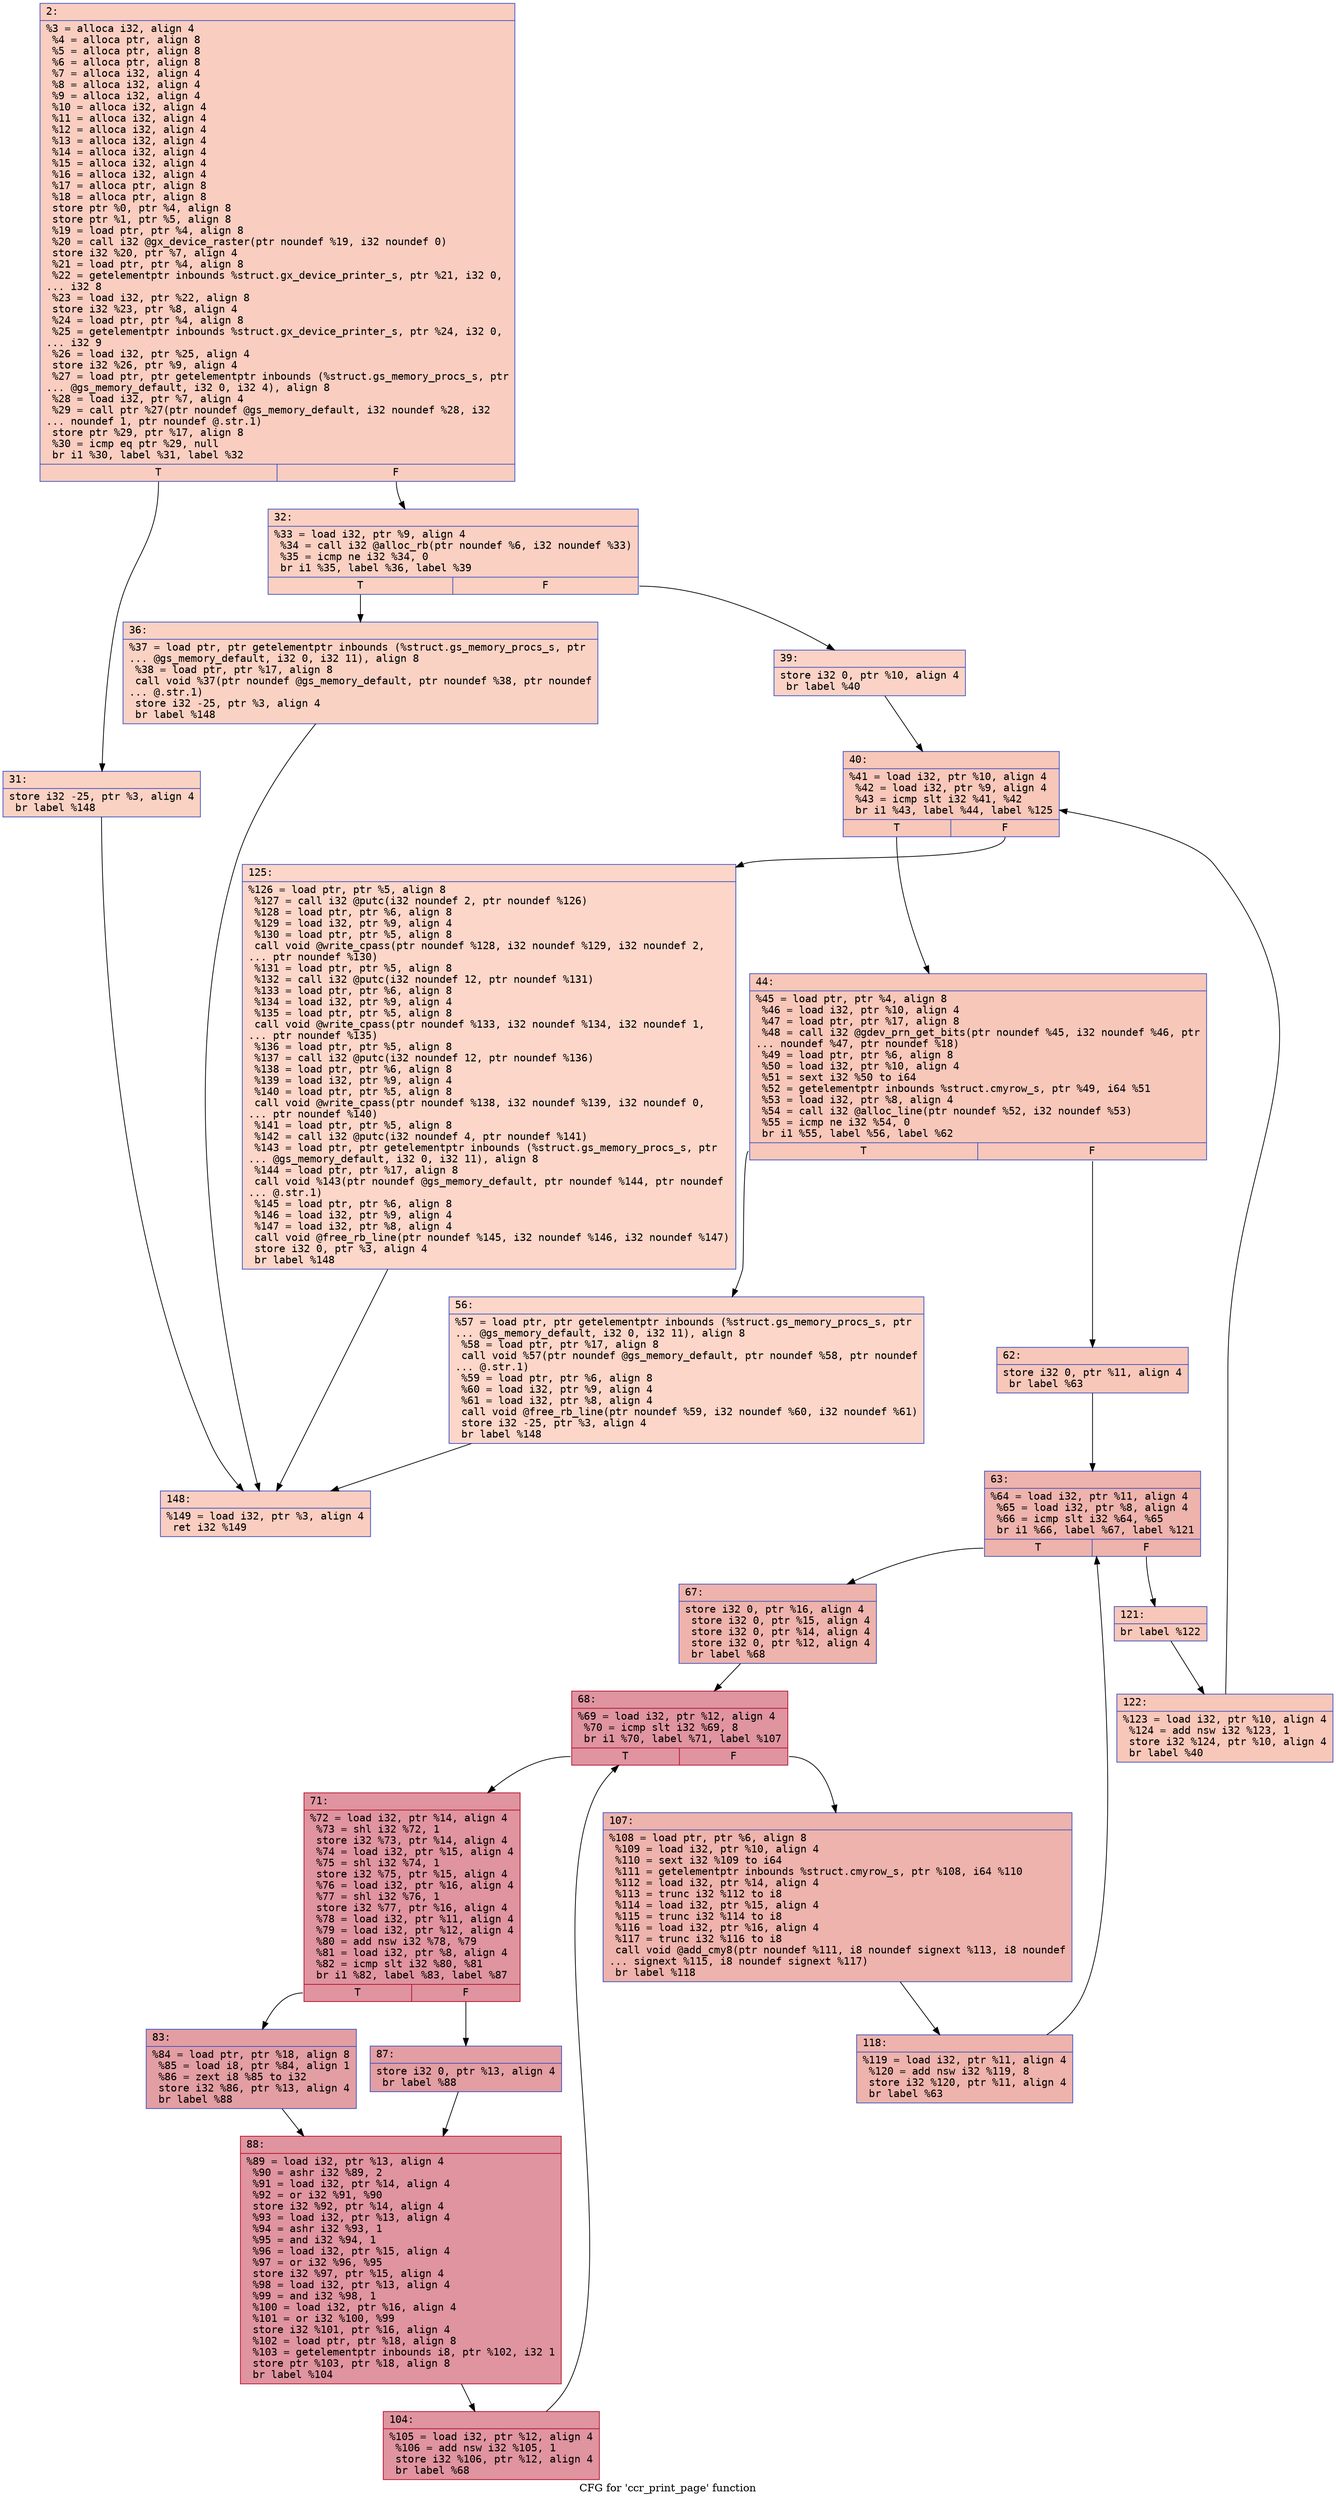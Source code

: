 digraph "CFG for 'ccr_print_page' function" {
	label="CFG for 'ccr_print_page' function";

	Node0x600002746170 [shape=record,color="#3d50c3ff", style=filled, fillcolor="#f2907270" fontname="Courier",label="{2:\l|  %3 = alloca i32, align 4\l  %4 = alloca ptr, align 8\l  %5 = alloca ptr, align 8\l  %6 = alloca ptr, align 8\l  %7 = alloca i32, align 4\l  %8 = alloca i32, align 4\l  %9 = alloca i32, align 4\l  %10 = alloca i32, align 4\l  %11 = alloca i32, align 4\l  %12 = alloca i32, align 4\l  %13 = alloca i32, align 4\l  %14 = alloca i32, align 4\l  %15 = alloca i32, align 4\l  %16 = alloca i32, align 4\l  %17 = alloca ptr, align 8\l  %18 = alloca ptr, align 8\l  store ptr %0, ptr %4, align 8\l  store ptr %1, ptr %5, align 8\l  %19 = load ptr, ptr %4, align 8\l  %20 = call i32 @gx_device_raster(ptr noundef %19, i32 noundef 0)\l  store i32 %20, ptr %7, align 4\l  %21 = load ptr, ptr %4, align 8\l  %22 = getelementptr inbounds %struct.gx_device_printer_s, ptr %21, i32 0,\l... i32 8\l  %23 = load i32, ptr %22, align 8\l  store i32 %23, ptr %8, align 4\l  %24 = load ptr, ptr %4, align 8\l  %25 = getelementptr inbounds %struct.gx_device_printer_s, ptr %24, i32 0,\l... i32 9\l  %26 = load i32, ptr %25, align 4\l  store i32 %26, ptr %9, align 4\l  %27 = load ptr, ptr getelementptr inbounds (%struct.gs_memory_procs_s, ptr\l... @gs_memory_default, i32 0, i32 4), align 8\l  %28 = load i32, ptr %7, align 4\l  %29 = call ptr %27(ptr noundef @gs_memory_default, i32 noundef %28, i32\l... noundef 1, ptr noundef @.str.1)\l  store ptr %29, ptr %17, align 8\l  %30 = icmp eq ptr %29, null\l  br i1 %30, label %31, label %32\l|{<s0>T|<s1>F}}"];
	Node0x600002746170:s0 -> Node0x6000027461c0[tooltip="2 -> 31\nProbability 37.50%" ];
	Node0x600002746170:s1 -> Node0x600002746210[tooltip="2 -> 32\nProbability 62.50%" ];
	Node0x6000027461c0 [shape=record,color="#3d50c3ff", style=filled, fillcolor="#f4987a70" fontname="Courier",label="{31:\l|  store i32 -25, ptr %3, align 4\l  br label %148\l}"];
	Node0x6000027461c0 -> Node0x600002746850[tooltip="31 -> 148\nProbability 100.00%" ];
	Node0x600002746210 [shape=record,color="#3d50c3ff", style=filled, fillcolor="#f3947570" fontname="Courier",label="{32:\l|  %33 = load i32, ptr %9, align 4\l  %34 = call i32 @alloc_rb(ptr noundef %6, i32 noundef %33)\l  %35 = icmp ne i32 %34, 0\l  br i1 %35, label %36, label %39\l|{<s0>T|<s1>F}}"];
	Node0x600002746210:s0 -> Node0x600002746260[tooltip="32 -> 36\nProbability 62.50%" ];
	Node0x600002746210:s1 -> Node0x6000027462b0[tooltip="32 -> 39\nProbability 37.50%" ];
	Node0x600002746260 [shape=record,color="#3d50c3ff", style=filled, fillcolor="#f4987a70" fontname="Courier",label="{36:\l|  %37 = load ptr, ptr getelementptr inbounds (%struct.gs_memory_procs_s, ptr\l... @gs_memory_default, i32 0, i32 11), align 8\l  %38 = load ptr, ptr %17, align 8\l  call void %37(ptr noundef @gs_memory_default, ptr noundef %38, ptr noundef\l... @.str.1)\l  store i32 -25, ptr %3, align 4\l  br label %148\l}"];
	Node0x600002746260 -> Node0x600002746850[tooltip="36 -> 148\nProbability 100.00%" ];
	Node0x6000027462b0 [shape=record,color="#3d50c3ff", style=filled, fillcolor="#f59c7d70" fontname="Courier",label="{39:\l|  store i32 0, ptr %10, align 4\l  br label %40\l}"];
	Node0x6000027462b0 -> Node0x600002746300[tooltip="39 -> 40\nProbability 100.00%" ];
	Node0x600002746300 [shape=record,color="#3d50c3ff", style=filled, fillcolor="#ec7f6370" fontname="Courier",label="{40:\l|  %41 = load i32, ptr %10, align 4\l  %42 = load i32, ptr %9, align 4\l  %43 = icmp slt i32 %41, %42\l  br i1 %43, label %44, label %125\l|{<s0>T|<s1>F}}"];
	Node0x600002746300:s0 -> Node0x600002746350[tooltip="40 -> 44\nProbability 96.88%" ];
	Node0x600002746300:s1 -> Node0x600002746800[tooltip="40 -> 125\nProbability 3.12%" ];
	Node0x600002746350 [shape=record,color="#3d50c3ff", style=filled, fillcolor="#ec7f6370" fontname="Courier",label="{44:\l|  %45 = load ptr, ptr %4, align 8\l  %46 = load i32, ptr %10, align 4\l  %47 = load ptr, ptr %17, align 8\l  %48 = call i32 @gdev_prn_get_bits(ptr noundef %45, i32 noundef %46, ptr\l... noundef %47, ptr noundef %18)\l  %49 = load ptr, ptr %6, align 8\l  %50 = load i32, ptr %10, align 4\l  %51 = sext i32 %50 to i64\l  %52 = getelementptr inbounds %struct.cmyrow_s, ptr %49, i64 %51\l  %53 = load i32, ptr %8, align 4\l  %54 = call i32 @alloc_line(ptr noundef %52, i32 noundef %53)\l  %55 = icmp ne i32 %54, 0\l  br i1 %55, label %56, label %62\l|{<s0>T|<s1>F}}"];
	Node0x600002746350:s0 -> Node0x6000027463a0[tooltip="44 -> 56\nProbability 3.12%" ];
	Node0x600002746350:s1 -> Node0x6000027463f0[tooltip="44 -> 62\nProbability 96.88%" ];
	Node0x6000027463a0 [shape=record,color="#3d50c3ff", style=filled, fillcolor="#f6a38570" fontname="Courier",label="{56:\l|  %57 = load ptr, ptr getelementptr inbounds (%struct.gs_memory_procs_s, ptr\l... @gs_memory_default, i32 0, i32 11), align 8\l  %58 = load ptr, ptr %17, align 8\l  call void %57(ptr noundef @gs_memory_default, ptr noundef %58, ptr noundef\l... @.str.1)\l  %59 = load ptr, ptr %6, align 8\l  %60 = load i32, ptr %9, align 4\l  %61 = load i32, ptr %8, align 4\l  call void @free_rb_line(ptr noundef %59, i32 noundef %60, i32 noundef %61)\l  store i32 -25, ptr %3, align 4\l  br label %148\l}"];
	Node0x6000027463a0 -> Node0x600002746850[tooltip="56 -> 148\nProbability 100.00%" ];
	Node0x6000027463f0 [shape=record,color="#3d50c3ff", style=filled, fillcolor="#ec7f6370" fontname="Courier",label="{62:\l|  store i32 0, ptr %11, align 4\l  br label %63\l}"];
	Node0x6000027463f0 -> Node0x600002746440[tooltip="62 -> 63\nProbability 100.00%" ];
	Node0x600002746440 [shape=record,color="#3d50c3ff", style=filled, fillcolor="#d6524470" fontname="Courier",label="{63:\l|  %64 = load i32, ptr %11, align 4\l  %65 = load i32, ptr %8, align 4\l  %66 = icmp slt i32 %64, %65\l  br i1 %66, label %67, label %121\l|{<s0>T|<s1>F}}"];
	Node0x600002746440:s0 -> Node0x600002746490[tooltip="63 -> 67\nProbability 96.88%" ];
	Node0x600002746440:s1 -> Node0x600002746760[tooltip="63 -> 121\nProbability 3.12%" ];
	Node0x600002746490 [shape=record,color="#3d50c3ff", style=filled, fillcolor="#d6524470" fontname="Courier",label="{67:\l|  store i32 0, ptr %16, align 4\l  store i32 0, ptr %15, align 4\l  store i32 0, ptr %14, align 4\l  store i32 0, ptr %12, align 4\l  br label %68\l}"];
	Node0x600002746490 -> Node0x6000027464e0[tooltip="67 -> 68\nProbability 100.00%" ];
	Node0x6000027464e0 [shape=record,color="#b70d28ff", style=filled, fillcolor="#b70d2870" fontname="Courier",label="{68:\l|  %69 = load i32, ptr %12, align 4\l  %70 = icmp slt i32 %69, 8\l  br i1 %70, label %71, label %107\l|{<s0>T|<s1>F}}"];
	Node0x6000027464e0:s0 -> Node0x600002746530[tooltip="68 -> 71\nProbability 96.88%" ];
	Node0x6000027464e0:s1 -> Node0x6000027466c0[tooltip="68 -> 107\nProbability 3.12%" ];
	Node0x600002746530 [shape=record,color="#b70d28ff", style=filled, fillcolor="#b70d2870" fontname="Courier",label="{71:\l|  %72 = load i32, ptr %14, align 4\l  %73 = shl i32 %72, 1\l  store i32 %73, ptr %14, align 4\l  %74 = load i32, ptr %15, align 4\l  %75 = shl i32 %74, 1\l  store i32 %75, ptr %15, align 4\l  %76 = load i32, ptr %16, align 4\l  %77 = shl i32 %76, 1\l  store i32 %77, ptr %16, align 4\l  %78 = load i32, ptr %11, align 4\l  %79 = load i32, ptr %12, align 4\l  %80 = add nsw i32 %78, %79\l  %81 = load i32, ptr %8, align 4\l  %82 = icmp slt i32 %80, %81\l  br i1 %82, label %83, label %87\l|{<s0>T|<s1>F}}"];
	Node0x600002746530:s0 -> Node0x600002746580[tooltip="71 -> 83\nProbability 50.00%" ];
	Node0x600002746530:s1 -> Node0x6000027465d0[tooltip="71 -> 87\nProbability 50.00%" ];
	Node0x600002746580 [shape=record,color="#3d50c3ff", style=filled, fillcolor="#be242e70" fontname="Courier",label="{83:\l|  %84 = load ptr, ptr %18, align 8\l  %85 = load i8, ptr %84, align 1\l  %86 = zext i8 %85 to i32\l  store i32 %86, ptr %13, align 4\l  br label %88\l}"];
	Node0x600002746580 -> Node0x600002746620[tooltip="83 -> 88\nProbability 100.00%" ];
	Node0x6000027465d0 [shape=record,color="#3d50c3ff", style=filled, fillcolor="#be242e70" fontname="Courier",label="{87:\l|  store i32 0, ptr %13, align 4\l  br label %88\l}"];
	Node0x6000027465d0 -> Node0x600002746620[tooltip="87 -> 88\nProbability 100.00%" ];
	Node0x600002746620 [shape=record,color="#b70d28ff", style=filled, fillcolor="#b70d2870" fontname="Courier",label="{88:\l|  %89 = load i32, ptr %13, align 4\l  %90 = ashr i32 %89, 2\l  %91 = load i32, ptr %14, align 4\l  %92 = or i32 %91, %90\l  store i32 %92, ptr %14, align 4\l  %93 = load i32, ptr %13, align 4\l  %94 = ashr i32 %93, 1\l  %95 = and i32 %94, 1\l  %96 = load i32, ptr %15, align 4\l  %97 = or i32 %96, %95\l  store i32 %97, ptr %15, align 4\l  %98 = load i32, ptr %13, align 4\l  %99 = and i32 %98, 1\l  %100 = load i32, ptr %16, align 4\l  %101 = or i32 %100, %99\l  store i32 %101, ptr %16, align 4\l  %102 = load ptr, ptr %18, align 8\l  %103 = getelementptr inbounds i8, ptr %102, i32 1\l  store ptr %103, ptr %18, align 8\l  br label %104\l}"];
	Node0x600002746620 -> Node0x600002746670[tooltip="88 -> 104\nProbability 100.00%" ];
	Node0x600002746670 [shape=record,color="#b70d28ff", style=filled, fillcolor="#b70d2870" fontname="Courier",label="{104:\l|  %105 = load i32, ptr %12, align 4\l  %106 = add nsw i32 %105, 1\l  store i32 %106, ptr %12, align 4\l  br label %68\l}"];
	Node0x600002746670 -> Node0x6000027464e0[tooltip="104 -> 68\nProbability 100.00%" ];
	Node0x6000027466c0 [shape=record,color="#3d50c3ff", style=filled, fillcolor="#d6524470" fontname="Courier",label="{107:\l|  %108 = load ptr, ptr %6, align 8\l  %109 = load i32, ptr %10, align 4\l  %110 = sext i32 %109 to i64\l  %111 = getelementptr inbounds %struct.cmyrow_s, ptr %108, i64 %110\l  %112 = load i32, ptr %14, align 4\l  %113 = trunc i32 %112 to i8\l  %114 = load i32, ptr %15, align 4\l  %115 = trunc i32 %114 to i8\l  %116 = load i32, ptr %16, align 4\l  %117 = trunc i32 %116 to i8\l  call void @add_cmy8(ptr noundef %111, i8 noundef signext %113, i8 noundef\l... signext %115, i8 noundef signext %117)\l  br label %118\l}"];
	Node0x6000027466c0 -> Node0x600002746710[tooltip="107 -> 118\nProbability 100.00%" ];
	Node0x600002746710 [shape=record,color="#3d50c3ff", style=filled, fillcolor="#d6524470" fontname="Courier",label="{118:\l|  %119 = load i32, ptr %11, align 4\l  %120 = add nsw i32 %119, 8\l  store i32 %120, ptr %11, align 4\l  br label %63\l}"];
	Node0x600002746710 -> Node0x600002746440[tooltip="118 -> 63\nProbability 100.00%" ];
	Node0x600002746760 [shape=record,color="#3d50c3ff", style=filled, fillcolor="#ec7f6370" fontname="Courier",label="{121:\l|  br label %122\l}"];
	Node0x600002746760 -> Node0x6000027467b0[tooltip="121 -> 122\nProbability 100.00%" ];
	Node0x6000027467b0 [shape=record,color="#3d50c3ff", style=filled, fillcolor="#ec7f6370" fontname="Courier",label="{122:\l|  %123 = load i32, ptr %10, align 4\l  %124 = add nsw i32 %123, 1\l  store i32 %124, ptr %10, align 4\l  br label %40\l}"];
	Node0x6000027467b0 -> Node0x600002746300[tooltip="122 -> 40\nProbability 100.00%" ];
	Node0x600002746800 [shape=record,color="#3d50c3ff", style=filled, fillcolor="#f6a38570" fontname="Courier",label="{125:\l|  %126 = load ptr, ptr %5, align 8\l  %127 = call i32 @putc(i32 noundef 2, ptr noundef %126)\l  %128 = load ptr, ptr %6, align 8\l  %129 = load i32, ptr %9, align 4\l  %130 = load ptr, ptr %5, align 8\l  call void @write_cpass(ptr noundef %128, i32 noundef %129, i32 noundef 2,\l... ptr noundef %130)\l  %131 = load ptr, ptr %5, align 8\l  %132 = call i32 @putc(i32 noundef 12, ptr noundef %131)\l  %133 = load ptr, ptr %6, align 8\l  %134 = load i32, ptr %9, align 4\l  %135 = load ptr, ptr %5, align 8\l  call void @write_cpass(ptr noundef %133, i32 noundef %134, i32 noundef 1,\l... ptr noundef %135)\l  %136 = load ptr, ptr %5, align 8\l  %137 = call i32 @putc(i32 noundef 12, ptr noundef %136)\l  %138 = load ptr, ptr %6, align 8\l  %139 = load i32, ptr %9, align 4\l  %140 = load ptr, ptr %5, align 8\l  call void @write_cpass(ptr noundef %138, i32 noundef %139, i32 noundef 0,\l... ptr noundef %140)\l  %141 = load ptr, ptr %5, align 8\l  %142 = call i32 @putc(i32 noundef 4, ptr noundef %141)\l  %143 = load ptr, ptr getelementptr inbounds (%struct.gs_memory_procs_s, ptr\l... @gs_memory_default, i32 0, i32 11), align 8\l  %144 = load ptr, ptr %17, align 8\l  call void %143(ptr noundef @gs_memory_default, ptr noundef %144, ptr noundef\l... @.str.1)\l  %145 = load ptr, ptr %6, align 8\l  %146 = load i32, ptr %9, align 4\l  %147 = load i32, ptr %8, align 4\l  call void @free_rb_line(ptr noundef %145, i32 noundef %146, i32 noundef %147)\l  store i32 0, ptr %3, align 4\l  br label %148\l}"];
	Node0x600002746800 -> Node0x600002746850[tooltip="125 -> 148\nProbability 100.00%" ];
	Node0x600002746850 [shape=record,color="#3d50c3ff", style=filled, fillcolor="#f2907270" fontname="Courier",label="{148:\l|  %149 = load i32, ptr %3, align 4\l  ret i32 %149\l}"];
}
